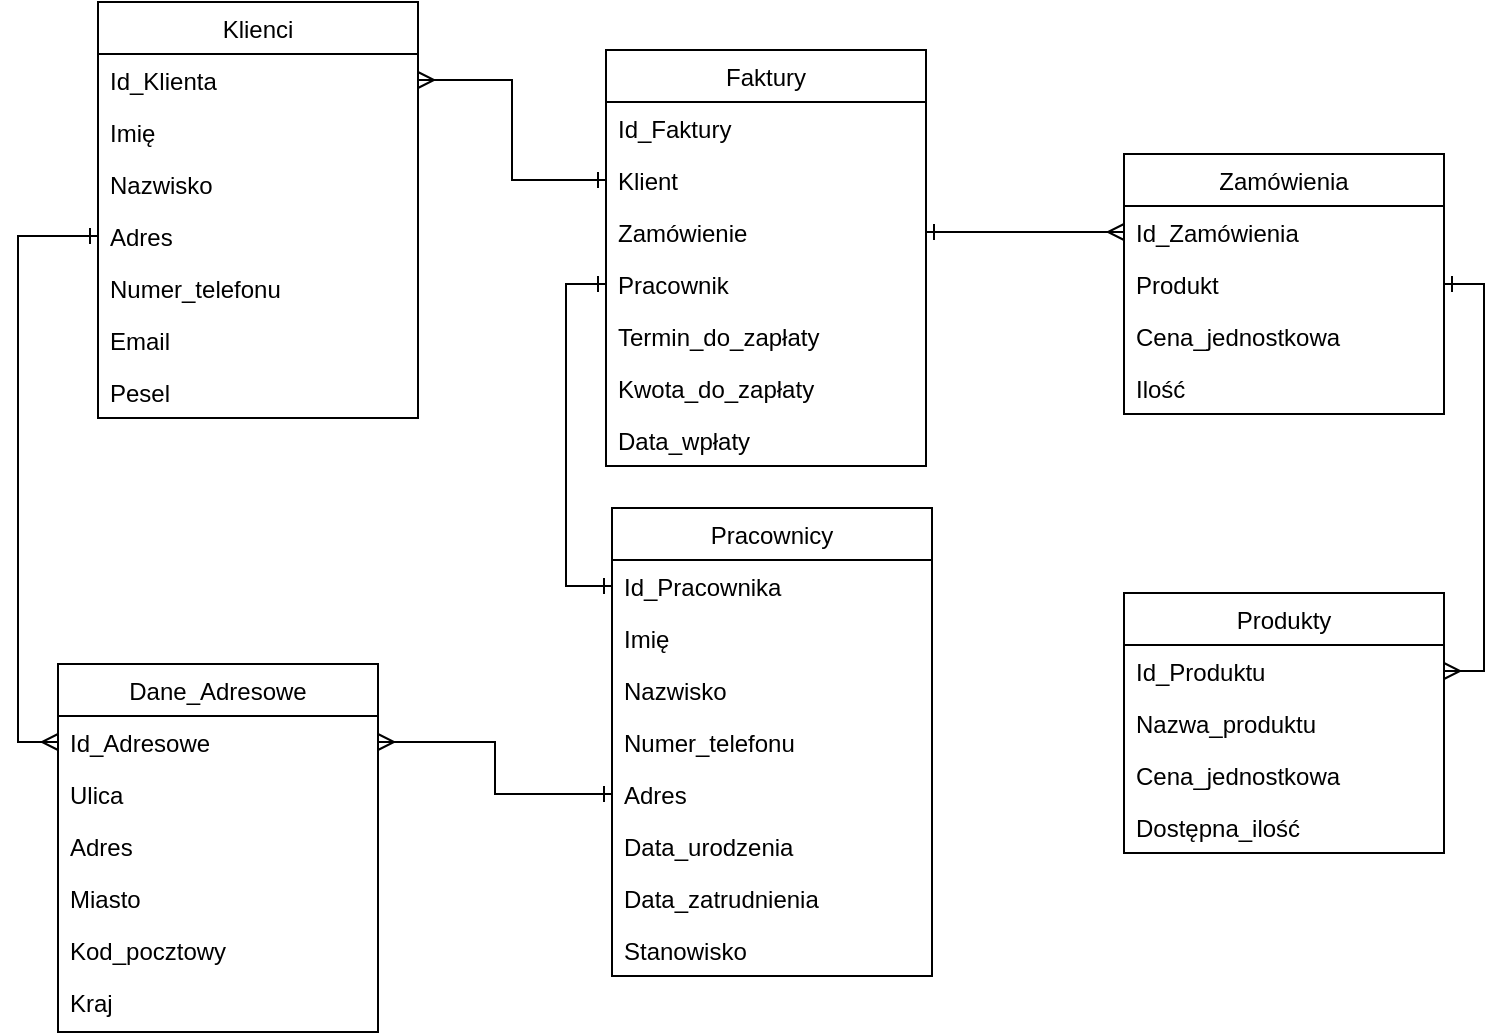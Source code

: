 <mxfile version="18.1.3" type="device"><diagram id="C5RBs43oDa-KdzZeNtuy" name="Page-1"><mxGraphModel dx="1422" dy="865" grid="0" gridSize="10" guides="1" tooltips="1" connect="1" arrows="1" fold="1" page="0" pageScale="1" pageWidth="827" pageHeight="1169" math="0" shadow="0"><root><mxCell id="WIyWlLk6GJQsqaUBKTNV-0"/><mxCell id="WIyWlLk6GJQsqaUBKTNV-1" parent="WIyWlLk6GJQsqaUBKTNV-0"/><mxCell id="zkfFHV4jXpPFQw0GAbJ--0" value="Klienci" style="swimlane;fontStyle=0;align=center;verticalAlign=top;childLayout=stackLayout;horizontal=1;startSize=26;horizontalStack=0;resizeParent=1;resizeLast=0;collapsible=1;marginBottom=0;rounded=0;shadow=0;strokeWidth=1;" parent="WIyWlLk6GJQsqaUBKTNV-1" vertex="1"><mxGeometry x="220" y="40" width="160" height="208" as="geometry"><mxRectangle x="230" y="140" width="160" height="26" as="alternateBounds"/></mxGeometry></mxCell><mxCell id="zkfFHV4jXpPFQw0GAbJ--1" value="Id_Klienta" style="text;align=left;verticalAlign=top;spacingLeft=4;spacingRight=4;overflow=hidden;rotatable=0;points=[[0,0.5],[1,0.5]];portConstraint=eastwest;" parent="zkfFHV4jXpPFQw0GAbJ--0" vertex="1"><mxGeometry y="26" width="160" height="26" as="geometry"/></mxCell><mxCell id="zkfFHV4jXpPFQw0GAbJ--2" value="Imię" style="text;align=left;verticalAlign=top;spacingLeft=4;spacingRight=4;overflow=hidden;rotatable=0;points=[[0,0.5],[1,0.5]];portConstraint=eastwest;rounded=0;shadow=0;html=0;" parent="zkfFHV4jXpPFQw0GAbJ--0" vertex="1"><mxGeometry y="52" width="160" height="26" as="geometry"/></mxCell><mxCell id="zkfFHV4jXpPFQw0GAbJ--3" value="Nazwisko" style="text;align=left;verticalAlign=top;spacingLeft=4;spacingRight=4;overflow=hidden;rotatable=0;points=[[0,0.5],[1,0.5]];portConstraint=eastwest;rounded=0;shadow=0;html=0;" parent="zkfFHV4jXpPFQw0GAbJ--0" vertex="1"><mxGeometry y="78" width="160" height="26" as="geometry"/></mxCell><mxCell id="ZHH8jqsLamT440S3vgwG-13" value="Adres" style="text;align=left;verticalAlign=top;spacingLeft=4;spacingRight=4;overflow=hidden;rotatable=0;points=[[0,0.5],[1,0.5]];portConstraint=eastwest;rounded=0;shadow=0;html=0;" parent="zkfFHV4jXpPFQw0GAbJ--0" vertex="1"><mxGeometry y="104" width="160" height="26" as="geometry"/></mxCell><mxCell id="ZHH8jqsLamT440S3vgwG-14" value="Numer_telefonu" style="text;align=left;verticalAlign=top;spacingLeft=4;spacingRight=4;overflow=hidden;rotatable=0;points=[[0,0.5],[1,0.5]];portConstraint=eastwest;rounded=0;shadow=0;html=0;" parent="zkfFHV4jXpPFQw0GAbJ--0" vertex="1"><mxGeometry y="130" width="160" height="26" as="geometry"/></mxCell><mxCell id="ZHH8jqsLamT440S3vgwG-15" value="Email" style="text;align=left;verticalAlign=top;spacingLeft=4;spacingRight=4;overflow=hidden;rotatable=0;points=[[0,0.5],[1,0.5]];portConstraint=eastwest;rounded=0;shadow=0;html=0;" parent="zkfFHV4jXpPFQw0GAbJ--0" vertex="1"><mxGeometry y="156" width="160" height="26" as="geometry"/></mxCell><mxCell id="ZHH8jqsLamT440S3vgwG-16" value="Pesel" style="text;align=left;verticalAlign=top;spacingLeft=4;spacingRight=4;overflow=hidden;rotatable=0;points=[[0,0.5],[1,0.5]];portConstraint=eastwest;rounded=0;shadow=0;html=0;" parent="zkfFHV4jXpPFQw0GAbJ--0" vertex="1"><mxGeometry y="182" width="160" height="26" as="geometry"/></mxCell><mxCell id="ZHH8jqsLamT440S3vgwG-11" style="rounded=0;orthogonalLoop=1;jettySize=auto;html=1;entryX=0;entryY=0.5;entryDx=0;entryDy=0;startArrow=ERmany;startFill=0;endArrow=ERone;endFill=0;exitX=0;exitY=0.5;exitDx=0;exitDy=0;edgeStyle=orthogonalEdgeStyle;" parent="WIyWlLk6GJQsqaUBKTNV-1" source="zkfFHV4jXpPFQw0GAbJ--18" target="ZHH8jqsLamT440S3vgwG-13" edge="1"><mxGeometry relative="1" as="geometry"/></mxCell><mxCell id="zkfFHV4jXpPFQw0GAbJ--17" value="Dane_Adresowe" style="swimlane;fontStyle=0;align=center;verticalAlign=top;childLayout=stackLayout;horizontal=1;startSize=26;horizontalStack=0;resizeParent=1;resizeLast=0;collapsible=1;marginBottom=0;rounded=0;shadow=0;strokeWidth=1;" parent="WIyWlLk6GJQsqaUBKTNV-1" vertex="1"><mxGeometry x="200" y="371" width="160" height="184" as="geometry"><mxRectangle x="550" y="140" width="160" height="26" as="alternateBounds"/></mxGeometry></mxCell><mxCell id="zkfFHV4jXpPFQw0GAbJ--18" value="Id_Adresowe" style="text;align=left;verticalAlign=top;spacingLeft=4;spacingRight=4;overflow=hidden;rotatable=0;points=[[0,0.5],[1,0.5]];portConstraint=eastwest;" parent="zkfFHV4jXpPFQw0GAbJ--17" vertex="1"><mxGeometry y="26" width="160" height="26" as="geometry"/></mxCell><mxCell id="zkfFHV4jXpPFQw0GAbJ--19" value="Ulica" style="text;align=left;verticalAlign=top;spacingLeft=4;spacingRight=4;overflow=hidden;rotatable=0;points=[[0,0.5],[1,0.5]];portConstraint=eastwest;rounded=0;shadow=0;html=0;" parent="zkfFHV4jXpPFQw0GAbJ--17" vertex="1"><mxGeometry y="52" width="160" height="26" as="geometry"/></mxCell><mxCell id="zkfFHV4jXpPFQw0GAbJ--20" value="Adres" style="text;align=left;verticalAlign=top;spacingLeft=4;spacingRight=4;overflow=hidden;rotatable=0;points=[[0,0.5],[1,0.5]];portConstraint=eastwest;rounded=0;shadow=0;html=0;" parent="zkfFHV4jXpPFQw0GAbJ--17" vertex="1"><mxGeometry y="78" width="160" height="26" as="geometry"/></mxCell><mxCell id="zkfFHV4jXpPFQw0GAbJ--21" value="Miasto" style="text;align=left;verticalAlign=top;spacingLeft=4;spacingRight=4;overflow=hidden;rotatable=0;points=[[0,0.5],[1,0.5]];portConstraint=eastwest;rounded=0;shadow=0;html=0;" parent="zkfFHV4jXpPFQw0GAbJ--17" vertex="1"><mxGeometry y="104" width="160" height="26" as="geometry"/></mxCell><mxCell id="zkfFHV4jXpPFQw0GAbJ--22" value="Kod_pocztowy" style="text;align=left;verticalAlign=top;spacingLeft=4;spacingRight=4;overflow=hidden;rotatable=0;points=[[0,0.5],[1,0.5]];portConstraint=eastwest;rounded=0;shadow=0;html=0;" parent="zkfFHV4jXpPFQw0GAbJ--17" vertex="1"><mxGeometry y="130" width="160" height="26" as="geometry"/></mxCell><mxCell id="ZHH8jqsLamT440S3vgwG-10" value="Kraj" style="text;align=left;verticalAlign=top;spacingLeft=4;spacingRight=4;overflow=hidden;rotatable=0;points=[[0,0.5],[1,0.5]];portConstraint=eastwest;rounded=0;shadow=0;html=0;" parent="zkfFHV4jXpPFQw0GAbJ--17" vertex="1"><mxGeometry y="156" width="160" height="26" as="geometry"/></mxCell><mxCell id="ZHH8jqsLamT440S3vgwG-2" value="Produkty" style="swimlane;fontStyle=0;align=center;verticalAlign=top;childLayout=stackLayout;horizontal=1;startSize=26;horizontalStack=0;resizeParent=1;resizeLast=0;collapsible=1;marginBottom=0;rounded=0;shadow=0;strokeWidth=1;" parent="WIyWlLk6GJQsqaUBKTNV-1" vertex="1"><mxGeometry x="733" y="335.5" width="160" height="130" as="geometry"><mxRectangle x="230" y="140" width="160" height="26" as="alternateBounds"/></mxGeometry></mxCell><mxCell id="ZHH8jqsLamT440S3vgwG-3" value="Id_Produktu" style="text;align=left;verticalAlign=top;spacingLeft=4;spacingRight=4;overflow=hidden;rotatable=0;points=[[0,0.5],[1,0.5]];portConstraint=eastwest;" parent="ZHH8jqsLamT440S3vgwG-2" vertex="1"><mxGeometry y="26" width="160" height="26" as="geometry"/></mxCell><mxCell id="ZHH8jqsLamT440S3vgwG-4" value="Nazwa_produktu" style="text;align=left;verticalAlign=top;spacingLeft=4;spacingRight=4;overflow=hidden;rotatable=0;points=[[0,0.5],[1,0.5]];portConstraint=eastwest;rounded=0;shadow=0;html=0;" parent="ZHH8jqsLamT440S3vgwG-2" vertex="1"><mxGeometry y="52" width="160" height="26" as="geometry"/></mxCell><mxCell id="AphYBi4usZ879-LjKcXc-0" value="Cena_jednostkowa" style="text;align=left;verticalAlign=top;spacingLeft=4;spacingRight=4;overflow=hidden;rotatable=0;points=[[0,0.5],[1,0.5]];portConstraint=eastwest;rounded=0;shadow=0;html=0;" vertex="1" parent="ZHH8jqsLamT440S3vgwG-2"><mxGeometry y="78" width="160" height="26" as="geometry"/></mxCell><mxCell id="AphYBi4usZ879-LjKcXc-1" value="Dostępna_ilość" style="text;align=left;verticalAlign=top;spacingLeft=4;spacingRight=4;overflow=hidden;rotatable=0;points=[[0,0.5],[1,0.5]];portConstraint=eastwest;rounded=0;shadow=0;html=0;" vertex="1" parent="ZHH8jqsLamT440S3vgwG-2"><mxGeometry y="104" width="160" height="26" as="geometry"/></mxCell><mxCell id="ZHH8jqsLamT440S3vgwG-29" style="edgeStyle=orthogonalEdgeStyle;rounded=0;orthogonalLoop=1;jettySize=auto;html=1;entryX=1;entryY=0.5;entryDx=0;entryDy=0;startArrow=ERone;startFill=0;endArrow=ERmany;endFill=0;exitX=1;exitY=0.5;exitDx=0;exitDy=0;" parent="WIyWlLk6GJQsqaUBKTNV-1" source="ZHH8jqsLamT440S3vgwG-23" target="ZHH8jqsLamT440S3vgwG-3" edge="1"><mxGeometry relative="1" as="geometry"/></mxCell><mxCell id="ZHH8jqsLamT440S3vgwG-34" style="edgeStyle=orthogonalEdgeStyle;rounded=0;orthogonalLoop=1;jettySize=auto;html=1;entryX=1;entryY=0.5;entryDx=0;entryDy=0;startArrow=ERmany;startFill=0;endArrow=ERone;endFill=0;exitX=0;exitY=0.5;exitDx=0;exitDy=0;" parent="WIyWlLk6GJQsqaUBKTNV-1" source="ZHH8jqsLamT440S3vgwG-22" target="ZHH8jqsLamT440S3vgwG-28" edge="1"><mxGeometry relative="1" as="geometry"/></mxCell><mxCell id="ZHH8jqsLamT440S3vgwG-21" value="Zamówienia" style="swimlane;fontStyle=0;align=center;verticalAlign=top;childLayout=stackLayout;horizontal=1;startSize=26;horizontalStack=0;resizeParent=1;resizeLast=0;collapsible=1;marginBottom=0;rounded=0;shadow=0;strokeWidth=1;" parent="WIyWlLk6GJQsqaUBKTNV-1" vertex="1"><mxGeometry x="733" y="116" width="160" height="130" as="geometry"><mxRectangle x="230" y="140" width="160" height="26" as="alternateBounds"/></mxGeometry></mxCell><mxCell id="ZHH8jqsLamT440S3vgwG-22" value="Id_Zamówienia" style="text;align=left;verticalAlign=top;spacingLeft=4;spacingRight=4;overflow=hidden;rotatable=0;points=[[0,0.5],[1,0.5]];portConstraint=eastwest;" parent="ZHH8jqsLamT440S3vgwG-21" vertex="1"><mxGeometry y="26" width="160" height="26" as="geometry"/></mxCell><mxCell id="ZHH8jqsLamT440S3vgwG-23" value="Produkt" style="text;align=left;verticalAlign=top;spacingLeft=4;spacingRight=4;overflow=hidden;rotatable=0;points=[[0,0.5],[1,0.5]];portConstraint=eastwest;rounded=0;shadow=0;html=0;" parent="ZHH8jqsLamT440S3vgwG-21" vertex="1"><mxGeometry y="52" width="160" height="26" as="geometry"/></mxCell><mxCell id="ZHH8jqsLamT440S3vgwG-24" value="Cena_jednostkowa" style="text;align=left;verticalAlign=top;spacingLeft=4;spacingRight=4;overflow=hidden;rotatable=0;points=[[0,0.5],[1,0.5]];portConstraint=eastwest;rounded=0;shadow=0;html=0;" parent="ZHH8jqsLamT440S3vgwG-21" vertex="1"><mxGeometry y="78" width="160" height="26" as="geometry"/></mxCell><mxCell id="AphYBi4usZ879-LjKcXc-2" value="Ilość" style="text;align=left;verticalAlign=top;spacingLeft=4;spacingRight=4;overflow=hidden;rotatable=0;points=[[0,0.5],[1,0.5]];portConstraint=eastwest;rounded=0;shadow=0;html=0;" vertex="1" parent="ZHH8jqsLamT440S3vgwG-21"><mxGeometry y="104" width="160" height="26" as="geometry"/></mxCell><mxCell id="ZHH8jqsLamT440S3vgwG-33" style="edgeStyle=orthogonalEdgeStyle;rounded=0;orthogonalLoop=1;jettySize=auto;html=1;entryX=1;entryY=0.5;entryDx=0;entryDy=0;startArrow=ERone;startFill=0;endArrow=ERmany;endFill=0;exitX=0;exitY=0.5;exitDx=0;exitDy=0;" parent="WIyWlLk6GJQsqaUBKTNV-1" source="ZHH8jqsLamT440S3vgwG-27" target="zkfFHV4jXpPFQw0GAbJ--1" edge="1"><mxGeometry relative="1" as="geometry"/></mxCell><mxCell id="ZHH8jqsLamT440S3vgwG-25" value="Faktury" style="swimlane;fontStyle=0;align=center;verticalAlign=top;childLayout=stackLayout;horizontal=1;startSize=26;horizontalStack=0;resizeParent=1;resizeLast=0;collapsible=1;marginBottom=0;rounded=0;shadow=0;strokeWidth=1;" parent="WIyWlLk6GJQsqaUBKTNV-1" vertex="1"><mxGeometry x="474" y="64" width="160" height="208" as="geometry"><mxRectangle x="230" y="140" width="160" height="26" as="alternateBounds"/></mxGeometry></mxCell><mxCell id="ZHH8jqsLamT440S3vgwG-26" value="Id_Faktury" style="text;align=left;verticalAlign=top;spacingLeft=4;spacingRight=4;overflow=hidden;rotatable=0;points=[[0,0.5],[1,0.5]];portConstraint=eastwest;" parent="ZHH8jqsLamT440S3vgwG-25" vertex="1"><mxGeometry y="26" width="160" height="26" as="geometry"/></mxCell><mxCell id="ZHH8jqsLamT440S3vgwG-27" value="Klient" style="text;align=left;verticalAlign=top;spacingLeft=4;spacingRight=4;overflow=hidden;rotatable=0;points=[[0,0.5],[1,0.5]];portConstraint=eastwest;rounded=0;shadow=0;html=0;" parent="ZHH8jqsLamT440S3vgwG-25" vertex="1"><mxGeometry y="52" width="160" height="26" as="geometry"/></mxCell><mxCell id="ZHH8jqsLamT440S3vgwG-28" value="Zamówienie" style="text;align=left;verticalAlign=top;spacingLeft=4;spacingRight=4;overflow=hidden;rotatable=0;points=[[0,0.5],[1,0.5]];portConstraint=eastwest;rounded=0;shadow=0;html=0;" parent="ZHH8jqsLamT440S3vgwG-25" vertex="1"><mxGeometry y="78" width="160" height="26" as="geometry"/></mxCell><mxCell id="49LecY3NYQVZXiZLAktM-9" value="Pracownik" style="text;align=left;verticalAlign=top;spacingLeft=4;spacingRight=4;overflow=hidden;rotatable=0;points=[[0,0.5],[1,0.5]];portConstraint=eastwest;rounded=0;shadow=0;html=0;" parent="ZHH8jqsLamT440S3vgwG-25" vertex="1"><mxGeometry y="104" width="160" height="26" as="geometry"/></mxCell><mxCell id="ZHH8jqsLamT440S3vgwG-30" value="Termin_do_zapłaty" style="text;align=left;verticalAlign=top;spacingLeft=4;spacingRight=4;overflow=hidden;rotatable=0;points=[[0,0.5],[1,0.5]];portConstraint=eastwest;rounded=0;shadow=0;html=0;" parent="ZHH8jqsLamT440S3vgwG-25" vertex="1"><mxGeometry y="130" width="160" height="26" as="geometry"/></mxCell><mxCell id="ZHH8jqsLamT440S3vgwG-31" value="Kwota_do_zapłaty" style="text;align=left;verticalAlign=top;spacingLeft=4;spacingRight=4;overflow=hidden;rotatable=0;points=[[0,0.5],[1,0.5]];portConstraint=eastwest;rounded=0;shadow=0;html=0;" parent="ZHH8jqsLamT440S3vgwG-25" vertex="1"><mxGeometry y="156" width="160" height="26" as="geometry"/></mxCell><mxCell id="ZHH8jqsLamT440S3vgwG-32" value="Data_wpłaty" style="text;align=left;verticalAlign=top;spacingLeft=4;spacingRight=4;overflow=hidden;rotatable=0;points=[[0,0.5],[1,0.5]];portConstraint=eastwest;rounded=0;shadow=0;html=0;" parent="ZHH8jqsLamT440S3vgwG-25" vertex="1"><mxGeometry y="182" width="160" height="26" as="geometry"/></mxCell><mxCell id="49LecY3NYQVZXiZLAktM-1" value="Pracownicy" style="swimlane;fontStyle=0;align=center;verticalAlign=top;childLayout=stackLayout;horizontal=1;startSize=26;horizontalStack=0;resizeParent=1;resizeLast=0;collapsible=1;marginBottom=0;rounded=0;shadow=0;strokeWidth=1;" parent="WIyWlLk6GJQsqaUBKTNV-1" vertex="1"><mxGeometry x="477" y="293" width="160" height="234" as="geometry"><mxRectangle x="230" y="140" width="160" height="26" as="alternateBounds"/></mxGeometry></mxCell><mxCell id="49LecY3NYQVZXiZLAktM-2" value="Id_Pracownika" style="text;align=left;verticalAlign=top;spacingLeft=4;spacingRight=4;overflow=hidden;rotatable=0;points=[[0,0.5],[1,0.5]];portConstraint=eastwest;" parent="49LecY3NYQVZXiZLAktM-1" vertex="1"><mxGeometry y="26" width="160" height="26" as="geometry"/></mxCell><mxCell id="49LecY3NYQVZXiZLAktM-3" value="Imię" style="text;align=left;verticalAlign=top;spacingLeft=4;spacingRight=4;overflow=hidden;rotatable=0;points=[[0,0.5],[1,0.5]];portConstraint=eastwest;rounded=0;shadow=0;html=0;" parent="49LecY3NYQVZXiZLAktM-1" vertex="1"><mxGeometry y="52" width="160" height="26" as="geometry"/></mxCell><mxCell id="49LecY3NYQVZXiZLAktM-4" value="Nazwisko" style="text;align=left;verticalAlign=top;spacingLeft=4;spacingRight=4;overflow=hidden;rotatable=0;points=[[0,0.5],[1,0.5]];portConstraint=eastwest;rounded=0;shadow=0;html=0;" parent="49LecY3NYQVZXiZLAktM-1" vertex="1"><mxGeometry y="78" width="160" height="26" as="geometry"/></mxCell><mxCell id="AphYBi4usZ879-LjKcXc-3" value="Numer_telefonu" style="text;align=left;verticalAlign=top;spacingLeft=4;spacingRight=4;overflow=hidden;rotatable=0;points=[[0,0.5],[1,0.5]];portConstraint=eastwest;rounded=0;shadow=0;html=0;" vertex="1" parent="49LecY3NYQVZXiZLAktM-1"><mxGeometry y="104" width="160" height="26" as="geometry"/></mxCell><mxCell id="49LecY3NYQVZXiZLAktM-5" value="Adres" style="text;align=left;verticalAlign=top;spacingLeft=4;spacingRight=4;overflow=hidden;rotatable=0;points=[[0,0.5],[1,0.5]];portConstraint=eastwest;rounded=0;shadow=0;html=0;" parent="49LecY3NYQVZXiZLAktM-1" vertex="1"><mxGeometry y="130" width="160" height="26" as="geometry"/></mxCell><mxCell id="49LecY3NYQVZXiZLAktM-12" value="Data_urodzenia" style="text;align=left;verticalAlign=top;spacingLeft=4;spacingRight=4;overflow=hidden;rotatable=0;points=[[0,0.5],[1,0.5]];portConstraint=eastwest;rounded=0;shadow=0;html=0;" parent="49LecY3NYQVZXiZLAktM-1" vertex="1"><mxGeometry y="156" width="160" height="26" as="geometry"/></mxCell><mxCell id="49LecY3NYQVZXiZLAktM-11" value="Data_zatrudnienia" style="text;align=left;verticalAlign=top;spacingLeft=4;spacingRight=4;overflow=hidden;rotatable=0;points=[[0,0.5],[1,0.5]];portConstraint=eastwest;rounded=0;shadow=0;html=0;" parent="49LecY3NYQVZXiZLAktM-1" vertex="1"><mxGeometry y="182" width="160" height="26" as="geometry"/></mxCell><mxCell id="49LecY3NYQVZXiZLAktM-6" value="Stanowisko" style="text;align=left;verticalAlign=top;spacingLeft=4;spacingRight=4;overflow=hidden;rotatable=0;points=[[0,0.5],[1,0.5]];portConstraint=eastwest;rounded=0;shadow=0;html=0;" parent="49LecY3NYQVZXiZLAktM-1" vertex="1"><mxGeometry y="208" width="160" height="26" as="geometry"/></mxCell><mxCell id="49LecY3NYQVZXiZLAktM-8" style="edgeStyle=orthogonalEdgeStyle;rounded=0;orthogonalLoop=1;jettySize=auto;html=1;startArrow=ERone;startFill=0;endArrow=ERone;endFill=0;exitX=0;exitY=0.5;exitDx=0;exitDy=0;entryX=0;entryY=0.5;entryDx=0;entryDy=0;" parent="WIyWlLk6GJQsqaUBKTNV-1" source="49LecY3NYQVZXiZLAktM-2" target="49LecY3NYQVZXiZLAktM-9" edge="1"><mxGeometry relative="1" as="geometry"><mxPoint x="829" y="582" as="sourcePoint"/><mxPoint x="437" y="283" as="targetPoint"/></mxGeometry></mxCell><mxCell id="49LecY3NYQVZXiZLAktM-13" style="rounded=0;orthogonalLoop=1;jettySize=auto;html=1;entryX=0;entryY=0.5;entryDx=0;entryDy=0;startArrow=ERmany;startFill=0;endArrow=ERone;endFill=0;exitX=1;exitY=0.5;exitDx=0;exitDy=0;edgeStyle=orthogonalEdgeStyle;" parent="WIyWlLk6GJQsqaUBKTNV-1" source="zkfFHV4jXpPFQw0GAbJ--18" target="49LecY3NYQVZXiZLAktM-5" edge="1"><mxGeometry relative="1" as="geometry"><mxPoint x="816" y="578" as="sourcePoint"/><mxPoint x="820" y="392" as="targetPoint"/></mxGeometry></mxCell></root></mxGraphModel></diagram></mxfile>